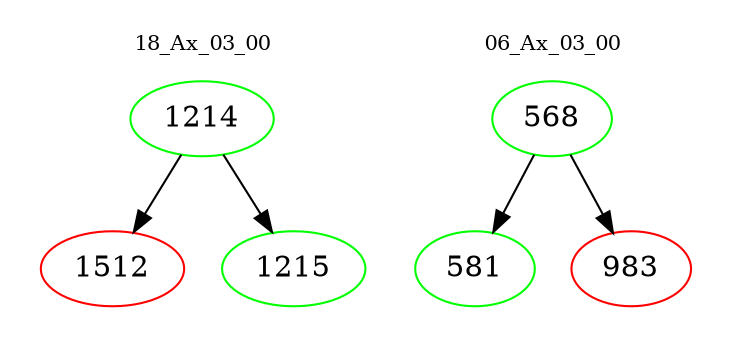 digraph{
subgraph cluster_0 {
color = white
label = "18_Ax_03_00";
fontsize=10;
T0_1214 [label="1214", color="green"]
T0_1214 -> T0_1512 [color="black"]
T0_1512 [label="1512", color="red"]
T0_1214 -> T0_1215 [color="black"]
T0_1215 [label="1215", color="green"]
}
subgraph cluster_1 {
color = white
label = "06_Ax_03_00";
fontsize=10;
T1_568 [label="568", color="green"]
T1_568 -> T1_581 [color="black"]
T1_581 [label="581", color="green"]
T1_568 -> T1_983 [color="black"]
T1_983 [label="983", color="red"]
}
}
